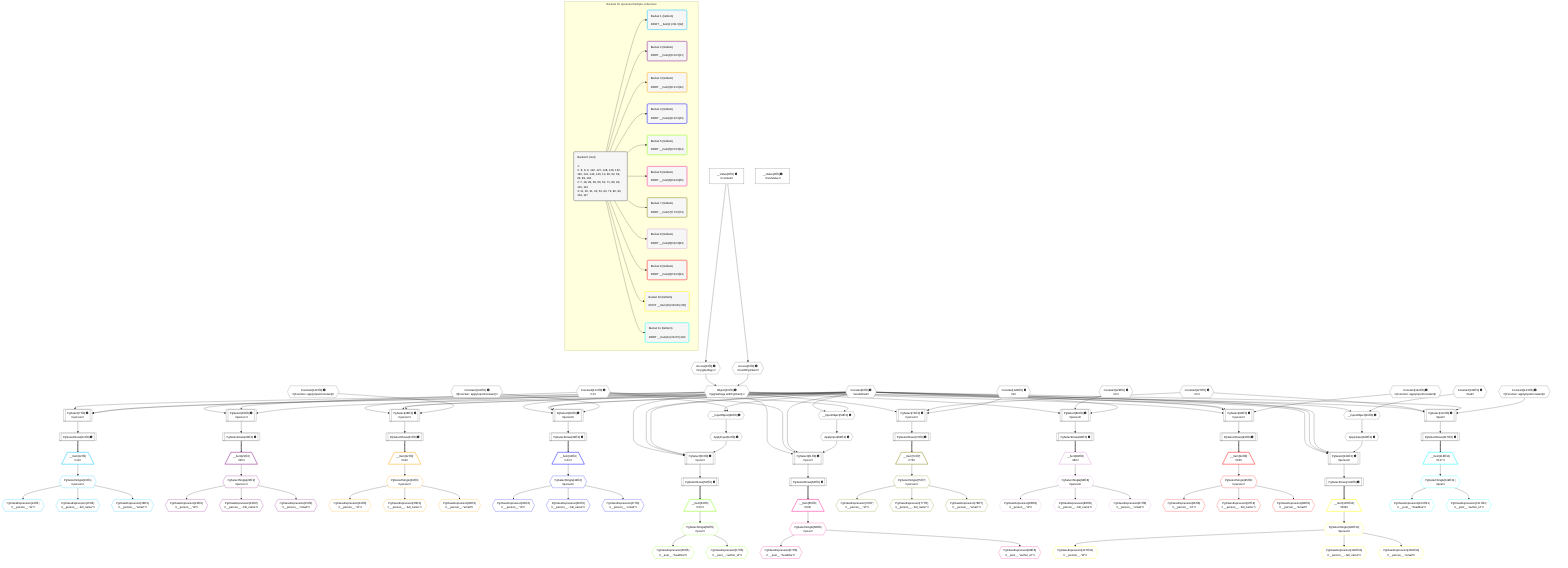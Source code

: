 %%{init: {'themeVariables': { 'fontSize': '12px'}}}%%
graph TD
    classDef path fill:#eee,stroke:#000,color:#000
    classDef plan fill:#fff,stroke-width:1px,color:#000
    classDef itemplan fill:#fff,stroke-width:2px,color:#000
    classDef unbatchedplan fill:#dff,stroke-width:1px,color:#000
    classDef sideeffectplan fill:#fcc,stroke-width:2px,color:#000
    classDef bucket fill:#f6f6f6,color:#000,stroke-width:2px,text-align:left


    %% plan dependencies
    PgSelect28[["PgSelect[28∈0] ➊<br />ᐸpersonᐳ"]]:::plan
    Object10{{"Object[10∈0] ➊<br />ᐸ{pgSettings,withPgClient}ᐳ"}}:::plan
    Constant6{{"Constant[6∈0] ➊<br />ᐸundefinedᐳ"}}:::plan
    Constant140{{"Constant[140∈0] ➊<br />ᐸ[Function: applyInputConstant]ᐳ"}}:::plan
    Object10 & Constant6 & Constant6 & Constant140 --> PgSelect28
    PgSelect39[["PgSelect[39∈0] ➊<br />ᐸpersonᐳ"]]:::plan
    Constant141{{"Constant[141∈0] ➊<br />ᐸ[Function: applyInputConstant]ᐳ"}}:::plan
    Object10 & Constant6 & Constant6 & Constant141 --> PgSelect39
    PgSelect50[["PgSelect[50∈0] ➊<br />ᐸpostᐳ"]]:::plan
    ApplyInput52{{"ApplyInput[52∈0] ➊"}}:::plan
    Object10 & Constant6 & Constant6 & ApplyInput52 --> PgSelect50
    PgSelect61[["PgSelect[61∈0] ➊<br />ᐸpostᐳ"]]:::plan
    Constant122{{"Constant[122∈0] ➊<br />ᐸ2ᐳ"}}:::plan
    ApplyInput63{{"ApplyInput[63∈0] ➊"}}:::plan
    Object10 & Constant122 & Constant6 & ApplyInput63 --> PgSelect61
    PgSelect90[["PgSelect[90∈0] ➊<br />ᐸpersonᐳ"]]:::plan
    Constant142{{"Constant[142∈0] ➊<br />ᐸ[Function: applyInputConstant]ᐳ"}}:::plan
    Object10 & Constant6 & Constant6 & Constant142 --> PgSelect90
    PgSelect101[["PgSelect[101∈0] ➊<br />ᐸpersonᐳ"]]:::plan
    ApplyInput103{{"ApplyInput[103∈0] ➊"}}:::plan
    Object10 & Constant6 & Constant6 & ApplyInput103 --> PgSelect101
    PgSelect114[["PgSelect[114∈0] ➊<br />ᐸpostᐳ"]]:::plan
    Constant127{{"Constant[127∈0] ➊<br />ᐸ3ᐳ"}}:::plan
    Constant143{{"Constant[143∈0] ➊<br />ᐸ[Function: applyInputConstant]ᐳ"}}:::plan
    Object10 & Constant127 & Constant6 & Constant143 --> PgSelect114
    PgSelect7[["PgSelect[7∈0] ➊<br />ᐸpersonᐳ"]]:::plan
    Object10 & Constant6 & Constant6 --> PgSelect7
    PgSelect18[["PgSelect[18∈0] ➊<br />ᐸpersonᐳ"]]:::plan
    Object10 & Constant122 & Constant6 --> PgSelect18
    PgSelect71[["PgSelect[71∈0] ➊<br />ᐸpersonᐳ"]]:::plan
    Constant128{{"Constant[128∈0] ➊<br />ᐸ1ᐳ"}}:::plan
    Object10 & Constant127 & Constant128 --> PgSelect71
    PgSelect80[["PgSelect[80∈0] ➊<br />ᐸpersonᐳ"]]:::plan
    Constant129{{"Constant[129∈0] ➊<br />ᐸ0ᐳ"}}:::plan
    Object10 & Constant129 & Constant6 --> PgSelect80
    Access8{{"Access[8∈0] ➊<br />ᐸ2.pgSettingsᐳ"}}:::plan
    Access9{{"Access[9∈0] ➊<br />ᐸ2.withPgClientᐳ"}}:::plan
    Access8 & Access9 --> Object10
    __InputObject48{{"__InputObject[48∈0] ➊"}}:::plan
    Constant6 & Constant122 --> __InputObject48
    __InputObject59{{"__InputObject[59∈0] ➊"}}:::plan
    Constant6 & Constant122 --> __InputObject59
    __InputObject99{{"__InputObject[99∈0] ➊"}}:::plan
    Constant132{{"Constant[132∈0] ➊<br />ᐸnullᐳ"}}:::plan
    Constant6 & Constant132 --> __InputObject99
    __Value2["__Value[2∈0] ➊<br />ᐸcontextᐳ"]:::plan
    __Value2 --> Access8
    __Value2 --> Access9
    PgSelectRows11[["PgSelectRows[11∈0] ➊"]]:::plan
    PgSelect7 --> PgSelectRows11
    PgSelectRows20[["PgSelectRows[20∈0] ➊"]]:::plan
    PgSelect18 --> PgSelectRows20
    PgSelectRows31[["PgSelectRows[31∈0] ➊"]]:::plan
    PgSelect28 --> PgSelectRows31
    PgSelectRows42[["PgSelectRows[42∈0] ➊"]]:::plan
    PgSelect39 --> PgSelectRows42
    __InputObject48 --> ApplyInput52
    PgSelectRows53[["PgSelectRows[53∈0] ➊"]]:::plan
    PgSelect50 --> PgSelectRows53
    __InputObject59 --> ApplyInput63
    PgSelectRows64[["PgSelectRows[64∈0] ➊"]]:::plan
    PgSelect61 --> PgSelectRows64
    PgSelectRows73[["PgSelectRows[73∈0] ➊"]]:::plan
    PgSelect71 --> PgSelectRows73
    PgSelectRows82[["PgSelectRows[82∈0] ➊"]]:::plan
    PgSelect80 --> PgSelectRows82
    PgSelectRows93[["PgSelectRows[93∈0] ➊"]]:::plan
    PgSelect90 --> PgSelectRows93
    __InputObject99 --> ApplyInput103
    PgSelectRows104[["PgSelectRows[104∈0] ➊"]]:::plan
    PgSelect101 --> PgSelectRows104
    PgSelectRows117[["PgSelectRows[117∈0] ➊"]]:::plan
    PgSelect114 --> PgSelectRows117
    __Value4["__Value[4∈0] ➊<br />ᐸrootValueᐳ"]:::plan
    __Item12[/"__Item[12∈1]<br />ᐸ11ᐳ"\]:::itemplan
    PgSelectRows11 ==> __Item12
    PgSelectSingle13{{"PgSelectSingle[13∈1]<br />ᐸpersonᐳ"}}:::plan
    __Item12 --> PgSelectSingle13
    PgClassExpression14{{"PgClassExpression[14∈1]<br />ᐸ__person__.”id”ᐳ"}}:::plan
    PgSelectSingle13 --> PgClassExpression14
    PgClassExpression15{{"PgClassExpression[15∈1]<br />ᐸ__person__...full_name”ᐳ"}}:::plan
    PgSelectSingle13 --> PgClassExpression15
    PgClassExpression16{{"PgClassExpression[16∈1]<br />ᐸ__person__.”email”ᐳ"}}:::plan
    PgSelectSingle13 --> PgClassExpression16
    __Item21[/"__Item[21∈2]<br />ᐸ20ᐳ"\]:::itemplan
    PgSelectRows20 ==> __Item21
    PgSelectSingle22{{"PgSelectSingle[22∈2]<br />ᐸpersonᐳ"}}:::plan
    __Item21 --> PgSelectSingle22
    PgClassExpression23{{"PgClassExpression[23∈2]<br />ᐸ__person__.”id”ᐳ"}}:::plan
    PgSelectSingle22 --> PgClassExpression23
    PgClassExpression24{{"PgClassExpression[24∈2]<br />ᐸ__person__...full_name”ᐳ"}}:::plan
    PgSelectSingle22 --> PgClassExpression24
    PgClassExpression25{{"PgClassExpression[25∈2]<br />ᐸ__person__.”email”ᐳ"}}:::plan
    PgSelectSingle22 --> PgClassExpression25
    __Item32[/"__Item[32∈3]<br />ᐸ31ᐳ"\]:::itemplan
    PgSelectRows31 ==> __Item32
    PgSelectSingle33{{"PgSelectSingle[33∈3]<br />ᐸpersonᐳ"}}:::plan
    __Item32 --> PgSelectSingle33
    PgClassExpression34{{"PgClassExpression[34∈3]<br />ᐸ__person__.”id”ᐳ"}}:::plan
    PgSelectSingle33 --> PgClassExpression34
    PgClassExpression35{{"PgClassExpression[35∈3]<br />ᐸ__person__...full_name”ᐳ"}}:::plan
    PgSelectSingle33 --> PgClassExpression35
    PgClassExpression36{{"PgClassExpression[36∈3]<br />ᐸ__person__.”email”ᐳ"}}:::plan
    PgSelectSingle33 --> PgClassExpression36
    __Item43[/"__Item[43∈4]<br />ᐸ42ᐳ"\]:::itemplan
    PgSelectRows42 ==> __Item43
    PgSelectSingle44{{"PgSelectSingle[44∈4]<br />ᐸpersonᐳ"}}:::plan
    __Item43 --> PgSelectSingle44
    PgClassExpression45{{"PgClassExpression[45∈4]<br />ᐸ__person__.”id”ᐳ"}}:::plan
    PgSelectSingle44 --> PgClassExpression45
    PgClassExpression46{{"PgClassExpression[46∈4]<br />ᐸ__person__...full_name”ᐳ"}}:::plan
    PgSelectSingle44 --> PgClassExpression46
    PgClassExpression47{{"PgClassExpression[47∈4]<br />ᐸ__person__.”email”ᐳ"}}:::plan
    PgSelectSingle44 --> PgClassExpression47
    __Item54[/"__Item[54∈5]<br />ᐸ53ᐳ"\]:::itemplan
    PgSelectRows53 ==> __Item54
    PgSelectSingle55{{"PgSelectSingle[55∈5]<br />ᐸpostᐳ"}}:::plan
    __Item54 --> PgSelectSingle55
    PgClassExpression56{{"PgClassExpression[56∈5]<br />ᐸ__post__.”headline”ᐳ"}}:::plan
    PgSelectSingle55 --> PgClassExpression56
    PgClassExpression57{{"PgClassExpression[57∈5]<br />ᐸ__post__.”author_id”ᐳ"}}:::plan
    PgSelectSingle55 --> PgClassExpression57
    __Item65[/"__Item[65∈6]<br />ᐸ64ᐳ"\]:::itemplan
    PgSelectRows64 ==> __Item65
    PgSelectSingle66{{"PgSelectSingle[66∈6]<br />ᐸpostᐳ"}}:::plan
    __Item65 --> PgSelectSingle66
    PgClassExpression67{{"PgClassExpression[67∈6]<br />ᐸ__post__.”headline”ᐳ"}}:::plan
    PgSelectSingle66 --> PgClassExpression67
    PgClassExpression68{{"PgClassExpression[68∈6]<br />ᐸ__post__.”author_id”ᐳ"}}:::plan
    PgSelectSingle66 --> PgClassExpression68
    __Item74[/"__Item[74∈7]<br />ᐸ73ᐳ"\]:::itemplan
    PgSelectRows73 ==> __Item74
    PgSelectSingle75{{"PgSelectSingle[75∈7]<br />ᐸpersonᐳ"}}:::plan
    __Item74 --> PgSelectSingle75
    PgClassExpression76{{"PgClassExpression[76∈7]<br />ᐸ__person__.”id”ᐳ"}}:::plan
    PgSelectSingle75 --> PgClassExpression76
    PgClassExpression77{{"PgClassExpression[77∈7]<br />ᐸ__person__...full_name”ᐳ"}}:::plan
    PgSelectSingle75 --> PgClassExpression77
    PgClassExpression78{{"PgClassExpression[78∈7]<br />ᐸ__person__.”email”ᐳ"}}:::plan
    PgSelectSingle75 --> PgClassExpression78
    __Item83[/"__Item[83∈8]<br />ᐸ82ᐳ"\]:::itemplan
    PgSelectRows82 ==> __Item83
    PgSelectSingle84{{"PgSelectSingle[84∈8]<br />ᐸpersonᐳ"}}:::plan
    __Item83 --> PgSelectSingle84
    PgClassExpression85{{"PgClassExpression[85∈8]<br />ᐸ__person__.”id”ᐳ"}}:::plan
    PgSelectSingle84 --> PgClassExpression85
    PgClassExpression86{{"PgClassExpression[86∈8]<br />ᐸ__person__...full_name”ᐳ"}}:::plan
    PgSelectSingle84 --> PgClassExpression86
    PgClassExpression87{{"PgClassExpression[87∈8]<br />ᐸ__person__.”email”ᐳ"}}:::plan
    PgSelectSingle84 --> PgClassExpression87
    __Item94[/"__Item[94∈9]<br />ᐸ93ᐳ"\]:::itemplan
    PgSelectRows93 ==> __Item94
    PgSelectSingle95{{"PgSelectSingle[95∈9]<br />ᐸpersonᐳ"}}:::plan
    __Item94 --> PgSelectSingle95
    PgClassExpression96{{"PgClassExpression[96∈9]<br />ᐸ__person__.”id”ᐳ"}}:::plan
    PgSelectSingle95 --> PgClassExpression96
    PgClassExpression97{{"PgClassExpression[97∈9]<br />ᐸ__person__...full_name”ᐳ"}}:::plan
    PgSelectSingle95 --> PgClassExpression97
    PgClassExpression98{{"PgClassExpression[98∈9]<br />ᐸ__person__.”email”ᐳ"}}:::plan
    PgSelectSingle95 --> PgClassExpression98
    __Item105[/"__Item[105∈10]<br />ᐸ104ᐳ"\]:::itemplan
    PgSelectRows104 ==> __Item105
    PgSelectSingle106{{"PgSelectSingle[106∈10]<br />ᐸpersonᐳ"}}:::plan
    __Item105 --> PgSelectSingle106
    PgClassExpression107{{"PgClassExpression[107∈10]<br />ᐸ__person__.”id”ᐳ"}}:::plan
    PgSelectSingle106 --> PgClassExpression107
    PgClassExpression108{{"PgClassExpression[108∈10]<br />ᐸ__person__...full_name”ᐳ"}}:::plan
    PgSelectSingle106 --> PgClassExpression108
    PgClassExpression109{{"PgClassExpression[109∈10]<br />ᐸ__person__.”email”ᐳ"}}:::plan
    PgSelectSingle106 --> PgClassExpression109
    __Item118[/"__Item[118∈11]<br />ᐸ117ᐳ"\]:::itemplan
    PgSelectRows117 ==> __Item118
    PgSelectSingle119{{"PgSelectSingle[119∈11]<br />ᐸpostᐳ"}}:::plan
    __Item118 --> PgSelectSingle119
    PgClassExpression120{{"PgClassExpression[120∈11]<br />ᐸ__post__.”headline”ᐳ"}}:::plan
    PgSelectSingle119 --> PgClassExpression120
    PgClassExpression121{{"PgClassExpression[121∈11]<br />ᐸ__post__.”author_id”ᐳ"}}:::plan
    PgSelectSingle119 --> PgClassExpression121

    %% define steps

    subgraph "Buckets for queries/v4/simple-collections"
    Bucket0("Bucket 0 (root)<br /><br />1: <br />ᐳ: 6, 8, 9, 122, 127, 128, 129, 132, 140, 141, 142, 143, 10, 48, 52, 59, 63, 99, 103<br />2: 7, 18, 28, 39, 50, 61, 71, 80, 90, 101, 114<br />3: 11, 20, 31, 42, 53, 64, 73, 82, 93, 104, 117"):::bucket
    classDef bucket0 stroke:#696969
    class Bucket0,__Value2,__Value4,Constant6,PgSelect7,Access8,Access9,Object10,PgSelectRows11,PgSelect18,PgSelectRows20,PgSelect28,PgSelectRows31,PgSelect39,PgSelectRows42,__InputObject48,PgSelect50,ApplyInput52,PgSelectRows53,__InputObject59,PgSelect61,ApplyInput63,PgSelectRows64,PgSelect71,PgSelectRows73,PgSelect80,PgSelectRows82,PgSelect90,PgSelectRows93,__InputObject99,PgSelect101,ApplyInput103,PgSelectRows104,PgSelect114,PgSelectRows117,Constant122,Constant127,Constant128,Constant129,Constant132,Constant140,Constant141,Constant142,Constant143 bucket0
    Bucket1("Bucket 1 (listItem)<br /><br />ROOT __Item{1}ᐸ11ᐳ[12]"):::bucket
    classDef bucket1 stroke:#00bfff
    class Bucket1,__Item12,PgSelectSingle13,PgClassExpression14,PgClassExpression15,PgClassExpression16 bucket1
    Bucket2("Bucket 2 (listItem)<br /><br />ROOT __Item{2}ᐸ20ᐳ[21]"):::bucket
    classDef bucket2 stroke:#7f007f
    class Bucket2,__Item21,PgSelectSingle22,PgClassExpression23,PgClassExpression24,PgClassExpression25 bucket2
    Bucket3("Bucket 3 (listItem)<br /><br />ROOT __Item{3}ᐸ31ᐳ[32]"):::bucket
    classDef bucket3 stroke:#ffa500
    class Bucket3,__Item32,PgSelectSingle33,PgClassExpression34,PgClassExpression35,PgClassExpression36 bucket3
    Bucket4("Bucket 4 (listItem)<br /><br />ROOT __Item{4}ᐸ42ᐳ[43]"):::bucket
    classDef bucket4 stroke:#0000ff
    class Bucket4,__Item43,PgSelectSingle44,PgClassExpression45,PgClassExpression46,PgClassExpression47 bucket4
    Bucket5("Bucket 5 (listItem)<br /><br />ROOT __Item{5}ᐸ53ᐳ[54]"):::bucket
    classDef bucket5 stroke:#7fff00
    class Bucket5,__Item54,PgSelectSingle55,PgClassExpression56,PgClassExpression57 bucket5
    Bucket6("Bucket 6 (listItem)<br /><br />ROOT __Item{6}ᐸ64ᐳ[65]"):::bucket
    classDef bucket6 stroke:#ff1493
    class Bucket6,__Item65,PgSelectSingle66,PgClassExpression67,PgClassExpression68 bucket6
    Bucket7("Bucket 7 (listItem)<br /><br />ROOT __Item{7}ᐸ73ᐳ[74]"):::bucket
    classDef bucket7 stroke:#808000
    class Bucket7,__Item74,PgSelectSingle75,PgClassExpression76,PgClassExpression77,PgClassExpression78 bucket7
    Bucket8("Bucket 8 (listItem)<br /><br />ROOT __Item{8}ᐸ82ᐳ[83]"):::bucket
    classDef bucket8 stroke:#dda0dd
    class Bucket8,__Item83,PgSelectSingle84,PgClassExpression85,PgClassExpression86,PgClassExpression87 bucket8
    Bucket9("Bucket 9 (listItem)<br /><br />ROOT __Item{9}ᐸ93ᐳ[94]"):::bucket
    classDef bucket9 stroke:#ff0000
    class Bucket9,__Item94,PgSelectSingle95,PgClassExpression96,PgClassExpression97,PgClassExpression98 bucket9
    Bucket10("Bucket 10 (listItem)<br /><br />ROOT __Item{10}ᐸ104ᐳ[105]"):::bucket
    classDef bucket10 stroke:#ffff00
    class Bucket10,__Item105,PgSelectSingle106,PgClassExpression107,PgClassExpression108,PgClassExpression109 bucket10
    Bucket11("Bucket 11 (listItem)<br /><br />ROOT __Item{11}ᐸ117ᐳ[118]"):::bucket
    classDef bucket11 stroke:#00ffff
    class Bucket11,__Item118,PgSelectSingle119,PgClassExpression120,PgClassExpression121 bucket11
    Bucket0 --> Bucket1 & Bucket2 & Bucket3 & Bucket4 & Bucket5 & Bucket6 & Bucket7 & Bucket8 & Bucket9 & Bucket10 & Bucket11
    end